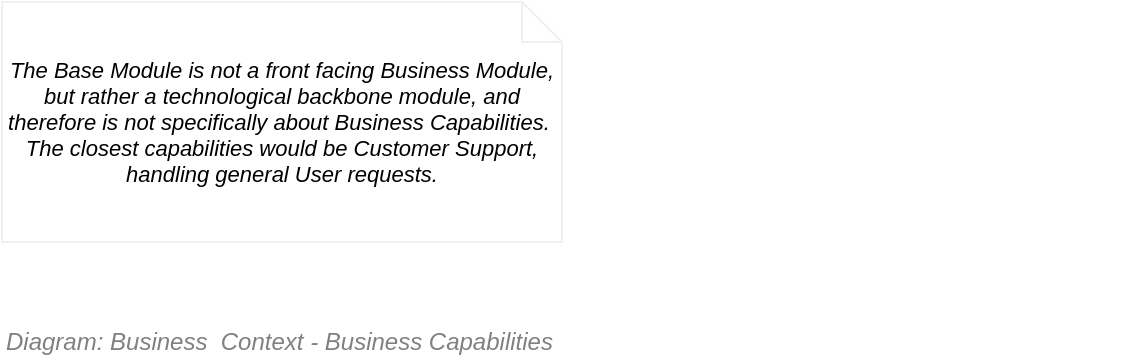 <mxfile compressed="false" version="17.5.0" type="google" pages="4">
  <diagram id="S7T4eXNTqkQfHlfRB0vX" name="Business Context/Business Capabilities">
    <mxGraphModel grid="1" page="1" gridSize="10" guides="1" tooltips="1" connect="1" arrows="1" fold="1" pageScale="1" pageWidth="827" pageHeight="1169" math="0" shadow="0">
      <root>
        <mxCell id="6WsW8lMfBju2GbTzpWVJ-0" />
        <mxCell id="O1Sa3fUrSIOBYS2gQJcb-5" value="Notes" parent="6WsW8lMfBju2GbTzpWVJ-0" />
        <mxCell id="O1Sa3fUrSIOBYS2gQJcb-4" value="&lt;i&gt;The Base Module is not a front facing Business Module, but rather a technological backbone module, and therefore is not specifically about Business Capabilities.&amp;nbsp;&lt;br&gt;The closest capabilities would be Customer Support, handling general User requests.&lt;/i&gt;" style="shape=note;size=20;whiteSpace=wrap;html=1;fillColor=none;fontSize=11;strokeColor=#f0f0f0;fontColor=#000000;align=center;rounded=0;arcSize=12;" vertex="1" parent="O1Sa3fUrSIOBYS2gQJcb-5">
          <mxGeometry x="120" y="160" width="280" height="120" as="geometry" />
        </mxCell>
        <mxCell id="JOzswupQWKo9n6WSlWk9-0" value="Diagram" parent="6WsW8lMfBju2GbTzpWVJ-0" />
        <mxCell id="O1Sa3fUrSIOBYS2gQJcb-3" style="edgeStyle=orthogonalEdgeStyle;rounded=0;orthogonalLoop=1;jettySize=auto;html=1;fontSize=12;endArrow=none;endFill=0;" edge="1" parent="JOzswupQWKo9n6WSlWk9-0">
          <mxGeometry relative="1" as="geometry">
            <mxPoint x="200" y="220" as="sourcePoint" />
          </mxGeometry>
        </mxCell>
        <mxCell id="lI2Q_ugLnesh6j4S011D-0" value="Title/Diagram" parent="6WsW8lMfBju2GbTzpWVJ-0" />
        <mxCell id="lI2Q_ugLnesh6j4S011D-1" value="&lt;font style=&quot;font-size: 12px ; font-weight: normal&quot;&gt;&lt;i&gt;&lt;span style=&quot;font-size: 12px&quot;&gt;Diagram: &lt;/span&gt;&lt;/i&gt;&lt;i&gt;Business&amp;nbsp; Context - Business Capabilities&lt;/i&gt;&lt;/font&gt;" style="text;strokeColor=none;fillColor=none;html=1;fontSize=12;fontStyle=1;verticalAlign=middle;align=left;shadow=0;glass=0;comic=0;opacity=30;fontColor=#808080;" vertex="1" parent="lI2Q_ugLnesh6j4S011D-0">
          <mxGeometry x="120" y="320" width="560" height="20" as="geometry" />
        </mxCell>
      </root>
    </mxGraphModel>
  </diagram>
  <diagram id="mGzZE249s0KJex4nIXPu" name="Business Context/Decisions/Business Context">
    <mxGraphModel dx="1886" dy="818" grid="1" gridSize="10" guides="1" tooltips="1" connect="1" arrows="1" fold="1" page="1" pageScale="1" pageWidth="827" pageHeight="1169" math="0" shadow="0">
      <root>
        <mxCell id="JHFR3IzK9jaSnM0s6x2d-0" />
        <mxCell id="XEEpBvFxJKdTjwA0QlGK-4" value="Diagram" style="" parent="JHFR3IzK9jaSnM0s6x2d-0" />
        <mxCell id="XEEpBvFxJKdTjwA0QlGK-45" value="Use" style="rounded=1;whiteSpace=wrap;html=1;shadow=0;glass=0;comic=0;strokeColor=#666666;fillColor=#f5f5f5;fontSize=12;align=center;fontColor=#333333;" parent="XEEpBvFxJKdTjwA0QlGK-4" vertex="1">
          <mxGeometry x="120" y="1490" width="80" height="40" as="geometry" />
        </mxCell>
        <mxCell id="XEEpBvFxJKdTjwA0QlGK-46" value="Consume" style="rounded=1;whiteSpace=wrap;html=1;shadow=0;glass=0;comic=0;strokeColor=#B3B3B3;fillColor=none;fontSize=12;align=center;" parent="XEEpBvFxJKdTjwA0QlGK-4" vertex="1">
          <mxGeometry x="210" y="1490" width="80" height="40" as="geometry" />
        </mxCell>
        <mxCell id="XEEpBvFxJKdTjwA0QlGK-47" value="Comment" style="rounded=1;whiteSpace=wrap;html=1;shadow=0;glass=0;comic=0;strokeColor=#B3B3B3;fillColor=none;fontSize=12;align=center;" parent="XEEpBvFxJKdTjwA0QlGK-4" vertex="1">
          <mxGeometry x="390" y="1490" width="80" height="40" as="geometry" />
        </mxCell>
        <mxCell id="XEEpBvFxJKdTjwA0QlGK-48" value="Collaborate" style="rounded=1;whiteSpace=wrap;html=1;shadow=0;glass=0;comic=0;strokeColor=#B3B3B3;fillColor=none;fontSize=12;align=center;" parent="XEEpBvFxJKdTjwA0QlGK-4" vertex="1">
          <mxGeometry x="480" y="1490" width="80" height="40" as="geometry" />
        </mxCell>
        <mxCell id="XEEpBvFxJKdTjwA0QlGK-49" value="Create" style="rounded=1;whiteSpace=wrap;html=1;shadow=0;glass=0;comic=0;strokeColor=#B3B3B3;fillColor=none;fontSize=12;align=center;" parent="XEEpBvFxJKdTjwA0QlGK-4" vertex="1">
          <mxGeometry x="570" y="1490" width="80" height="40" as="geometry" />
        </mxCell>
        <mxCell id="XEEpBvFxJKdTjwA0QlGK-100" value="Resource Types" style="rounded=1;whiteSpace=wrap;html=1;shadow=0;glass=0;comic=0;strokeColor=#666666;fillColor=#f5f5f5;fontSize=12;align=center;fontColor=#333333;" parent="XEEpBvFxJKdTjwA0QlGK-4" vertex="1">
          <mxGeometry x="120" y="1650" width="80" height="40" as="geometry" />
        </mxCell>
        <mxCell id="Wpn71pyuvqNotV078OGj-4" value="Resource&amp;nbsp;&lt;br style=&quot;font-size: 12px&quot;&gt;Development" style="rounded=1;whiteSpace=wrap;html=1;shadow=0;glass=0;comic=0;strokeColor=#666666;fillColor=#f5f5f5;fontSize=12;align=center;fontColor=#333333;" parent="XEEpBvFxJKdTjwA0QlGK-4" vertex="1">
          <mxGeometry x="120" y="1800" width="80" height="40" as="geometry" />
        </mxCell>
        <mxCell id="Wpn71pyuvqNotV078OGj-5" value="No&lt;br&gt;Workflows (just Save)" style="rounded=1;whiteSpace=wrap;html=1;shadow=0;glass=0;comic=0;strokeColor=#B3B3B3;fillColor=none;fontSize=12;align=center;" parent="XEEpBvFxJKdTjwA0QlGK-4" vertex="1">
          <mxGeometry x="210" y="1800" width="80" height="40" as="geometry" />
        </mxCell>
        <mxCell id="Wpn71pyuvqNotV078OGj-6" value="Yes.&lt;br style=&quot;font-size: 12px&quot;&gt;Fixed Worklfow" style="rounded=1;whiteSpace=wrap;html=1;shadow=0;glass=0;comic=0;strokeColor=#B3B3B3;fillColor=none;fontSize=12;align=center;" parent="XEEpBvFxJKdTjwA0QlGK-4" vertex="1">
          <mxGeometry x="300" y="1800" width="80" height="40" as="geometry" />
        </mxCell>
        <mxCell id="Wpn71pyuvqNotV078OGj-7" value="Yes.&lt;br&gt;Customizable Workflow" style="rounded=1;whiteSpace=wrap;html=1;shadow=0;glass=0;comic=0;strokeColor=#B3B3B3;fillColor=none;fontSize=12;align=center;" parent="XEEpBvFxJKdTjwA0QlGK-4" vertex="1">
          <mxGeometry x="390" y="1800" width="80" height="40" as="geometry" />
        </mxCell>
        <mxCell id="Wpn71pyuvqNotV078OGj-8" value="Yes.&lt;br&gt;Multiple&lt;br style=&quot;font-size: 12px&quot;&gt;Customizable" style="rounded=1;whiteSpace=wrap;html=1;shadow=0;glass=0;comic=0;strokeColor=#B3B3B3;fillColor=none;fontSize=12;align=center;" parent="XEEpBvFxJKdTjwA0QlGK-4" vertex="1">
          <mxGeometry x="480" y="1800" width="80" height="40" as="geometry" />
        </mxCell>
        <mxCell id="Wpn71pyuvqNotV078OGj-9" value="Resource&amp;nbsp;&lt;br style=&quot;font-size: 12px&quot;&gt;Metadata" style="rounded=1;whiteSpace=wrap;html=1;shadow=0;glass=0;comic=0;strokeColor=#666666;fillColor=#f5f5f5;fontSize=12;align=center;fontColor=#333333;" parent="XEEpBvFxJKdTjwA0QlGK-4" vertex="1">
          <mxGeometry x="120" y="1750" width="80" height="40" as="geometry" />
        </mxCell>
        <mxCell id="Wpn71pyuvqNotV078OGj-10" value="No" style="rounded=1;whiteSpace=wrap;html=1;shadow=0;glass=0;comic=0;strokeColor=#B3B3B3;fillColor=none;fontSize=12;align=center;" parent="XEEpBvFxJKdTjwA0QlGK-4" vertex="1">
          <mxGeometry x="210" y="1750" width="80" height="40" as="geometry" />
        </mxCell>
        <mxCell id="Wpn71pyuvqNotV078OGj-11" value="Yes.&lt;br style=&quot;font-size: 12px;&quot;&gt;Fixed" style="rounded=1;whiteSpace=wrap;html=1;shadow=0;glass=0;comic=0;strokeColor=#B3B3B3;fillColor=none;fontSize=12;align=center;" parent="XEEpBvFxJKdTjwA0QlGK-4" vertex="1">
          <mxGeometry x="300" y="1750" width="80" height="40" as="geometry" />
        </mxCell>
        <mxCell id="Wpn71pyuvqNotV078OGj-12" value="Customizable" style="rounded=1;whiteSpace=wrap;html=1;shadow=0;glass=0;comic=0;strokeColor=#B3B3B3;fillColor=none;fontSize=12;align=center;" parent="XEEpBvFxJKdTjwA0QlGK-4" vertex="1">
          <mxGeometry x="390" y="1750" width="80" height="40" as="geometry" />
        </mxCell>
        <mxCell id="Wpn71pyuvqNotV078OGj-13" value="Multiple&lt;br style=&quot;font-size: 12px;&quot;&gt;Customizable" style="rounded=1;whiteSpace=wrap;html=1;shadow=0;glass=0;comic=0;strokeColor=#B3B3B3;fillColor=none;fontSize=12;align=center;" parent="XEEpBvFxJKdTjwA0QlGK-4" vertex="1">
          <mxGeometry x="480" y="1750" width="80" height="40" as="geometry" />
        </mxCell>
        <mxCell id="Ab21j6ZMP59tkOcpnwlN-25" value="No" style="rounded=1;whiteSpace=wrap;html=1;shadow=0;glass=0;comic=0;strokeColor=#B3B3B3;fillColor=none;fontSize=12;align=center;" parent="XEEpBvFxJKdTjwA0QlGK-4" vertex="1">
          <mxGeometry x="210" y="1700" width="80" height="40" as="geometry" />
        </mxCell>
        <mxCell id="Ab21j6ZMP59tkOcpnwlN-26" value="Resource Versioning" style="rounded=1;whiteSpace=wrap;html=1;shadow=0;glass=0;comic=0;strokeColor=#666666;fillColor=#f5f5f5;fontSize=12;align=center;fontColor=#333333;" parent="XEEpBvFxJKdTjwA0QlGK-4" vertex="1">
          <mxGeometry x="120" y="1700" width="80" height="40" as="geometry" />
        </mxCell>
        <mxCell id="Ab21j6ZMP59tkOcpnwlN-27" value="Yes" style="rounded=1;whiteSpace=wrap;html=1;shadow=0;glass=0;comic=0;strokeColor=#B3B3B3;fillColor=none;fontSize=12;align=center;" parent="XEEpBvFxJKdTjwA0QlGK-4" vertex="1">
          <mxGeometry x="300" y="1700" width="80" height="40" as="geometry" />
        </mxCell>
        <mxCell id="Ab21j6ZMP59tkOcpnwlN-28" value="Yes &amp;amp; Linked" style="rounded=1;whiteSpace=wrap;html=1;shadow=0;glass=0;comic=0;strokeColor=#B3B3B3;fillColor=none;fontSize=12;align=center;" parent="XEEpBvFxJKdTjwA0QlGK-4" vertex="1">
          <mxGeometry x="390" y="1700" width="80" height="40" as="geometry" />
        </mxCell>
        <mxCell id="3f10Do1MW30sxh11wLSN-24" value="General Media" style="rounded=1;whiteSpace=wrap;html=1;shadow=0;glass=0;comic=0;strokeColor=#B3B3B3;fillColor=none;fontSize=12;align=center;" parent="XEEpBvFxJKdTjwA0QlGK-4" vertex="1">
          <mxGeometry x="210" y="1650" width="80" height="40" as="geometry" />
        </mxCell>
        <mxCell id="fpa5wwgBf9TEVbJzsb_9-13" value="Resource Processing Control" style="rounded=1;whiteSpace=wrap;html=1;shadow=0;glass=0;comic=0;strokeColor=#666666;fillColor=#f5f5f5;fontSize=12;align=center;fontColor=#333333;" parent="XEEpBvFxJKdTjwA0QlGK-4" vertex="1">
          <mxGeometry x="120" y="1600" width="80" height="40" as="geometry" />
        </mxCell>
        <mxCell id="fpa5wwgBf9TEVbJzsb_9-15" value="Permission Based" style="rounded=1;whiteSpace=wrap;html=1;shadow=0;glass=0;comic=0;strokeColor=#B3B3B3;fillColor=none;fontSize=12;align=center;" parent="XEEpBvFxJKdTjwA0QlGK-4" vertex="1">
          <mxGeometry x="210" y="1600" width="80" height="40" as="geometry" />
        </mxCell>
        <mxCell id="fpa5wwgBf9TEVbJzsb_9-16" value="Workflow Based" style="rounded=1;whiteSpace=wrap;html=1;shadow=0;glass=0;comic=0;strokeColor=#B3B3B3;fillColor=none;fontSize=12;align=center;" parent="XEEpBvFxJKdTjwA0QlGK-4" vertex="1">
          <mxGeometry x="300" y="1600" width="80" height="40" as="geometry" />
        </mxCell>
        <mxCell id="fpa5wwgBf9TEVbJzsb_9-17" value="Workflow Based, w/ Escalation" style="rounded=1;whiteSpace=wrap;html=1;shadow=0;glass=0;comic=0;strokeColor=#B3B3B3;fillColor=none;fontSize=12;align=center;" parent="XEEpBvFxJKdTjwA0QlGK-4" vertex="1">
          <mxGeometry x="390" y="1600" width="80" height="40" as="geometry" />
        </mxCell>
        <mxCell id="fpa5wwgBf9TEVbJzsb_9-18" value="Resource Deletion" style="rounded=1;whiteSpace=wrap;html=1;shadow=0;glass=0;comic=0;strokeColor=#666666;fillColor=#f5f5f5;fontSize=12;align=center;fontColor=#333333;" parent="XEEpBvFxJKdTjwA0QlGK-4" vertex="1">
          <mxGeometry x="120" y="1949" width="80" height="40" as="geometry" />
        </mxCell>
        <mxCell id="fpa5wwgBf9TEVbJzsb_9-19" value="Permanent Deletion (CRUD)" style="rounded=1;whiteSpace=wrap;html=1;shadow=0;glass=0;comic=0;strokeColor=#B3B3B3;fillColor=none;fontSize=12;align=center;" parent="XEEpBvFxJKdTjwA0QlGK-4" vertex="1">
          <mxGeometry x="210" y="1949" width="80" height="40" as="geometry" />
        </mxCell>
        <mxCell id="fpa5wwgBf9TEVbJzsb_9-20" value="&lt;font style=&quot;font-size: 10px&quot;&gt;Logical Garbage then Permanent Delete&lt;/font&gt;" style="rounded=1;whiteSpace=wrap;html=1;shadow=0;glass=0;comic=0;strokeColor=#B3B3B3;fillColor=none;fontSize=12;align=center;" parent="XEEpBvFxJKdTjwA0QlGK-4" vertex="1">
          <mxGeometry x="300" y="1949" width="80" height="40" as="geometry" />
        </mxCell>
        <mxCell id="fpa5wwgBf9TEVbJzsb_9-22" value="Garbage then logical Delete" style="rounded=1;whiteSpace=wrap;html=1;shadow=0;glass=0;comic=0;strokeColor=#B3B3B3;fillColor=none;fontSize=12;align=center;" parent="XEEpBvFxJKdTjwA0QlGK-4" vertex="1">
          <mxGeometry x="390" y="1949" width="80" height="40" as="geometry" />
        </mxCell>
        <mxCell id="fpa5wwgBf9TEVbJzsb_9-23" value="Resources&lt;br&gt;Import/Export &lt;br&gt;" style="rounded=1;whiteSpace=wrap;html=1;shadow=0;glass=0;comic=0;strokeColor=#666666;fillColor=#f5f5f5;fontSize=12;align=center;fontColor=#333333;" parent="XEEpBvFxJKdTjwA0QlGK-4" vertex="1">
          <mxGeometry x="120" y="1850" width="80" height="40" as="geometry" />
        </mxCell>
        <mxCell id="fpa5wwgBf9TEVbJzsb_9-26" value="No" style="rounded=1;whiteSpace=wrap;html=1;shadow=0;glass=0;comic=0;strokeColor=#B3B3B3;fillColor=none;fontSize=12;align=center;" parent="XEEpBvFxJKdTjwA0QlGK-4" vertex="1">
          <mxGeometry x="210" y="1850" width="80" height="40" as="geometry" />
        </mxCell>
        <mxCell id="fpa5wwgBf9TEVbJzsb_9-27" value="via ETL" style="rounded=1;whiteSpace=wrap;html=1;shadow=0;glass=0;comic=0;strokeColor=#B3B3B3;fillColor=none;fontSize=12;align=center;" parent="XEEpBvFxJKdTjwA0QlGK-4" vertex="1">
          <mxGeometry x="390" y="1850" width="80" height="40" as="geometry" />
        </mxCell>
        <mxCell id="fpa5wwgBf9TEVbJzsb_9-28" value="via Backups" style="rounded=1;whiteSpace=wrap;html=1;shadow=0;glass=0;comic=0;strokeColor=#B3B3B3;fillColor=none;fontSize=12;align=center;" parent="XEEpBvFxJKdTjwA0QlGK-4" vertex="1">
          <mxGeometry x="300" y="1850" width="80" height="40" as="geometry" />
        </mxCell>
        <mxCell id="fpa5wwgBf9TEVbJzsb_9-29" value="via APIs" style="rounded=1;whiteSpace=wrap;html=1;shadow=0;glass=0;comic=0;strokeColor=#B3B3B3;fillColor=none;fontSize=12;align=center;" parent="XEEpBvFxJKdTjwA0QlGK-4" vertex="1">
          <mxGeometry x="480" y="1850" width="80" height="40" as="geometry" />
        </mxCell>
        <mxCell id="fpa5wwgBf9TEVbJzsb_9-30" value="via Standard based&amp;nbsp; APIs" style="rounded=1;whiteSpace=wrap;html=1;shadow=0;glass=0;comic=0;strokeColor=#B3B3B3;fillColor=none;fontSize=12;align=center;" parent="XEEpBvFxJKdTjwA0QlGK-4" vertex="1">
          <mxGeometry x="570" y="1850" width="80" height="40" as="geometry" />
        </mxCell>
        <mxCell id="fpa5wwgBf9TEVbJzsb_9-31" value="Resource Collections" style="rounded=1;whiteSpace=wrap;html=1;shadow=0;glass=0;comic=0;strokeColor=#666666;fillColor=#f5f5f5;fontSize=12;align=center;fontColor=#333333;" parent="XEEpBvFxJKdTjwA0QlGK-4" vertex="1">
          <mxGeometry x="120" y="1900" width="80" height="40" as="geometry" />
        </mxCell>
        <mxCell id="fpa5wwgBf9TEVbJzsb_9-32" value="No" style="rounded=1;whiteSpace=wrap;html=1;shadow=0;glass=0;comic=0;strokeColor=#B3B3B3;fillColor=none;fontSize=12;align=center;" parent="XEEpBvFxJKdTjwA0QlGK-4" vertex="1">
          <mxGeometry x="210" y="1900" width="80" height="40" as="geometry" />
        </mxCell>
        <mxCell id="fpa5wwgBf9TEVbJzsb_9-33" value="Yes" style="rounded=1;whiteSpace=wrap;html=1;shadow=0;glass=0;comic=0;strokeColor=#B3B3B3;fillColor=none;fontSize=12;align=center;" parent="XEEpBvFxJKdTjwA0QlGK-4" vertex="1">
          <mxGeometry x="300" y="1900" width="80" height="40" as="geometry" />
        </mxCell>
        <mxCell id="fpa5wwgBf9TEVbJzsb_9-34" value="Nestable (Hierarchical Trees)" style="rounded=1;whiteSpace=wrap;html=1;shadow=0;glass=0;comic=0;strokeColor=#B3B3B3;fillColor=none;fontSize=12;align=center;" parent="XEEpBvFxJKdTjwA0QlGK-4" vertex="1">
          <mxGeometry x="390" y="1900" width="80" height="40" as="geometry" />
        </mxCell>
        <mxCell id="fpa5wwgBf9TEVbJzsb_9-35" value="Graphable&lt;br&gt;&amp;nbsp;(reuseable)" style="rounded=1;whiteSpace=wrap;html=1;shadow=0;glass=0;comic=0;strokeColor=#B3B3B3;fillColor=none;fontSize=12;align=center;" parent="XEEpBvFxJKdTjwA0QlGK-4" vertex="1">
          <mxGeometry x="480" y="1900" width="80" height="40" as="geometry" />
        </mxCell>
        <mxCell id="fpa5wwgBf9TEVbJzsb_9-36" value="Resource Searching" style="rounded=1;whiteSpace=wrap;html=1;shadow=0;glass=0;comic=0;strokeColor=#666666;fillColor=#f5f5f5;fontSize=12;align=center;fontColor=#333333;" parent="XEEpBvFxJKdTjwA0QlGK-4" vertex="1">
          <mxGeometry x="120" y="2000" width="80" height="40" as="geometry" />
        </mxCell>
        <mxCell id="fpa5wwgBf9TEVbJzsb_9-37" value="No" style="rounded=1;whiteSpace=wrap;html=1;shadow=0;glass=0;comic=0;strokeColor=#B3B3B3;fillColor=none;fontSize=12;align=center;" parent="XEEpBvFxJKdTjwA0QlGK-4" vertex="1">
          <mxGeometry x="210" y="2050" width="80" height="40" as="geometry" />
        </mxCell>
        <mxCell id="fpa5wwgBf9TEVbJzsb_9-38" value="SEO based" style="rounded=1;whiteSpace=wrap;html=1;shadow=0;glass=0;comic=0;strokeColor=#B3B3B3;fillColor=none;fontSize=12;align=center;" parent="XEEpBvFxJKdTjwA0QlGK-4" vertex="1">
          <mxGeometry x="300" y="2000" width="80" height="40" as="geometry" />
        </mxCell>
        <mxCell id="fpa5wwgBf9TEVbJzsb_9-39" value="Internal&lt;br&gt;Metadata based" style="rounded=1;whiteSpace=wrap;html=1;shadow=0;glass=0;comic=0;strokeColor=#B3B3B3;fillColor=none;fontSize=12;align=center;" parent="XEEpBvFxJKdTjwA0QlGK-4" vertex="1">
          <mxGeometry x="390" y="2000" width="80" height="40" as="geometry" />
        </mxCell>
        <mxCell id="fpa5wwgBf9TEVbJzsb_9-40" value="Internal Doc Content based" style="rounded=1;whiteSpace=wrap;html=1;shadow=0;glass=0;comic=0;strokeColor=#B3B3B3;fillColor=none;fontSize=12;align=center;" parent="XEEpBvFxJKdTjwA0QlGK-4" vertex="1">
          <mxGeometry x="480" y="2000" width="80" height="40" as="geometry" />
        </mxCell>
        <mxCell id="fpa5wwgBf9TEVbJzsb_9-41" value="Resource&lt;br&gt;Change Notification&amp;nbsp;" style="rounded=1;whiteSpace=wrap;html=1;shadow=0;glass=0;comic=0;strokeColor=#666666;fillColor=#f5f5f5;fontSize=12;align=center;fontColor=#333333;" parent="XEEpBvFxJKdTjwA0QlGK-4" vertex="1">
          <mxGeometry x="120" y="2050" width="80" height="40" as="geometry" />
        </mxCell>
        <mxCell id="fpa5wwgBf9TEVbJzsb_9-42" value="No" style="rounded=1;whiteSpace=wrap;html=1;shadow=0;glass=0;comic=0;strokeColor=#B3B3B3;fillColor=none;fontSize=12;align=center;" parent="XEEpBvFxJKdTjwA0QlGK-4" vertex="1">
          <mxGeometry x="210" y="2000" width="80" height="40" as="geometry" />
        </mxCell>
        <mxCell id="fpa5wwgBf9TEVbJzsb_9-43" value="Yes, can subscribe to changes" style="rounded=1;whiteSpace=wrap;html=1;shadow=0;glass=0;comic=0;strokeColor=#B3B3B3;fillColor=none;fontSize=12;align=center;" parent="XEEpBvFxJKdTjwA0QlGK-4" vertex="1">
          <mxGeometry x="300" y="2050" width="80" height="40" as="geometry" />
        </mxCell>
        <mxCell id="fpa5wwgBf9TEVbJzsb_9-45" value="Yes, to parent &amp;amp; linked doc changes" style="rounded=1;whiteSpace=wrap;html=1;shadow=0;glass=0;comic=0;strokeColor=#B3B3B3;fillColor=none;fontSize=12;align=center;" parent="XEEpBvFxJKdTjwA0QlGK-4" vertex="1">
          <mxGeometry x="480" y="2050" width="80" height="40" as="geometry" />
        </mxCell>
        <mxCell id="fpa5wwgBf9TEVbJzsb_9-46" value="Yes, to parent docs changes" style="rounded=1;whiteSpace=wrap;html=1;shadow=0;glass=0;comic=0;strokeColor=#B3B3B3;fillColor=none;fontSize=12;align=center;" parent="XEEpBvFxJKdTjwA0QlGK-4" vertex="1">
          <mxGeometry x="390" y="2050" width="80" height="40" as="geometry" />
        </mxCell>
        <mxCell id="fpa5wwgBf9TEVbJzsb_9-69" value="Process" style="rounded=1;whiteSpace=wrap;html=1;shadow=0;glass=0;comic=0;strokeColor=#B3B3B3;fillColor=none;fontSize=12;align=center;" parent="XEEpBvFxJKdTjwA0QlGK-4" vertex="1">
          <mxGeometry x="300" y="1490" width="80" height="40" as="geometry" />
        </mxCell>
        <mxCell id="71S7c4Jen5NMthqNW3so-0" value="Organisation" style="rounded=1;whiteSpace=wrap;html=1;shadow=0;glass=0;comic=0;strokeColor=#666666;fillColor=#f5f5f5;fontSize=12;align=center;fontColor=#333333;" parent="XEEpBvFxJKdTjwA0QlGK-4" vertex="1">
          <mxGeometry x="120" y="1540" width="80" height="40" as="geometry" />
        </mxCell>
        <mxCell id="71S7c4Jen5NMthqNW3so-1" value="None" style="rounded=1;whiteSpace=wrap;html=1;shadow=0;glass=0;comic=0;strokeColor=#B3B3B3;fillColor=none;fontSize=12;align=center;" parent="XEEpBvFxJKdTjwA0QlGK-4" vertex="1">
          <mxGeometry x="210" y="1540" width="80" height="40" as="geometry" />
        </mxCell>
        <mxCell id="71S7c4Jen5NMthqNW3so-2" value="Taxonomy" style="rounded=1;whiteSpace=wrap;html=1;shadow=0;glass=0;comic=0;strokeColor=#B3B3B3;fillColor=none;fontSize=12;align=center;" parent="XEEpBvFxJKdTjwA0QlGK-4" vertex="1">
          <mxGeometry x="480" y="1540" width="80" height="40" as="geometry" />
        </mxCell>
        <mxCell id="71S7c4Jen5NMthqNW3so-3" value="Ontology" style="rounded=1;whiteSpace=wrap;html=1;shadow=0;glass=0;comic=0;strokeColor=#B3B3B3;fillColor=none;fontSize=12;align=center;" parent="XEEpBvFxJKdTjwA0QlGK-4" vertex="1">
          <mxGeometry x="570" y="1540" width="80" height="40" as="geometry" />
        </mxCell>
        <mxCell id="71S7c4Jen5NMthqNW3so-4" value="Folkonomy" style="rounded=1;whiteSpace=wrap;html=1;shadow=0;glass=0;comic=0;strokeColor=#B3B3B3;fillColor=none;fontSize=12;align=center;" parent="XEEpBvFxJKdTjwA0QlGK-4" vertex="1">
          <mxGeometry x="390" y="1540" width="80" height="40" as="geometry" />
        </mxCell>
        <mxCell id="71S7c4Jen5NMthqNW3so-5" value="Rigid" style="rounded=1;whiteSpace=wrap;html=1;shadow=0;glass=0;comic=0;strokeColor=#B3B3B3;fillColor=none;fontSize=12;align=center;" parent="XEEpBvFxJKdTjwA0QlGK-4" vertex="1">
          <mxGeometry x="300" y="1540" width="80" height="40" as="geometry" />
        </mxCell>
        <mxCell id="fpa5wwgBf9TEVbJzsb_9-90" value="Meet Biz Division Needs Only" style="rounded=0;whiteSpace=wrap;html=1;shadow=0;glass=0;comic=0;strokeColor=#B3B3B3;fillColor=none;fontSize=12;align=center;" parent="XEEpBvFxJKdTjwA0QlGK-4" vertex="1">
          <mxGeometry x="210" y="200" width="80" height="40" as="geometry" />
        </mxCell>
        <mxCell id="fpa5wwgBf9TEVbJzsb_9-91" value="Towards whole Org Needs" style="rounded=0;whiteSpace=wrap;html=1;shadow=0;glass=0;comic=0;strokeColor=#B3B3B3;fillColor=none;fontSize=12;align=center;" parent="XEEpBvFxJKdTjwA0QlGK-4" vertex="1">
          <mxGeometry x="300" y="200" width="80" height="40" as="geometry" />
        </mxCell>
        <mxCell id="fpa5wwgBf9TEVbJzsb_9-92" value="For Whom" style="rounded=0;whiteSpace=wrap;html=1;shadow=0;glass=0;comic=0;strokeColor=#666666;fillColor=#f5f5f5;fontSize=12;align=center;fontColor=#333333;" parent="XEEpBvFxJKdTjwA0QlGK-4" vertex="1">
          <mxGeometry x="120" y="200" width="80" height="40" as="geometry" />
        </mxCell>
        <mxCell id="fpa5wwgBf9TEVbJzsb_9-94" value="Short-Term Stop-Gap Solution" style="rounded=0;whiteSpace=wrap;html=1;shadow=0;glass=0;comic=0;strokeColor=#B3B3B3;fillColor=none;fontSize=12;align=center;" parent="XEEpBvFxJKdTjwA0QlGK-4" vertex="1">
          <mxGeometry x="210" y="250" width="80" height="40" as="geometry" />
        </mxCell>
        <mxCell id="fpa5wwgBf9TEVbJzsb_9-95" value="Strategic System wide investment" style="rounded=0;whiteSpace=wrap;html=1;shadow=0;glass=0;comic=0;strokeColor=#B3B3B3;fillColor=none;fontSize=12;align=center;" parent="XEEpBvFxJKdTjwA0QlGK-4" vertex="1">
          <mxGeometry x="390" y="250" width="80" height="40" as="geometry" />
        </mxCell>
        <mxCell id="fpa5wwgBf9TEVbJzsb_9-96" value="Context" style="rounded=0;whiteSpace=wrap;html=1;shadow=0;glass=0;comic=0;strokeColor=#666666;fillColor=#f5f5f5;fontSize=12;align=center;fontColor=#333333;" parent="XEEpBvFxJKdTjwA0QlGK-4" vertex="1">
          <mxGeometry x="120" y="250" width="80" height="40" as="geometry" />
        </mxCell>
        <mxCell id="fpa5wwgBf9TEVbJzsb_9-97" value="Intended Lifespan" style="rounded=0;whiteSpace=wrap;html=1;shadow=0;glass=0;comic=0;strokeColor=#666666;fillColor=#f5f5f5;fontSize=12;align=center;fontColor=#333333;" parent="XEEpBvFxJKdTjwA0QlGK-4" vertex="1">
          <mxGeometry x="120" y="350" width="80" height="40" as="geometry" />
        </mxCell>
        <mxCell id="fpa5wwgBf9TEVbJzsb_9-98" value="1 Year" style="rounded=0;whiteSpace=wrap;html=1;shadow=0;glass=0;comic=0;strokeColor=#B3B3B3;fillColor=none;fontSize=12;align=center;" parent="XEEpBvFxJKdTjwA0QlGK-4" vertex="1">
          <mxGeometry x="210" y="350" width="80" height="40" as="geometry" />
        </mxCell>
        <mxCell id="fpa5wwgBf9TEVbJzsb_9-99" value="2 Years" style="rounded=0;whiteSpace=wrap;html=1;shadow=0;glass=0;comic=0;strokeColor=#B3B3B3;fillColor=none;fontSize=12;align=center;" parent="XEEpBvFxJKdTjwA0QlGK-4" vertex="1">
          <mxGeometry x="300" y="350" width="80" height="40" as="geometry" />
        </mxCell>
        <mxCell id="fpa5wwgBf9TEVbJzsb_9-100" value="3 Years" style="rounded=0;whiteSpace=wrap;html=1;shadow=0;glass=0;comic=0;strokeColor=#B3B3B3;fillColor=none;fontSize=12;align=center;" parent="XEEpBvFxJKdTjwA0QlGK-4" vertex="1">
          <mxGeometry x="390" y="350" width="80" height="40" as="geometry" />
        </mxCell>
        <mxCell id="fpa5wwgBf9TEVbJzsb_9-101" value="7 Years" style="rounded=0;whiteSpace=wrap;html=1;shadow=0;glass=0;comic=0;strokeColor=#B3B3B3;fillColor=none;fontSize=12;align=center;" parent="XEEpBvFxJKdTjwA0QlGK-4" vertex="1">
          <mxGeometry x="480" y="350" width="80" height="40" as="geometry" />
        </mxCell>
        <mxCell id="Hct6RpIVOGseKle-WwSm-6" value="Well-funded for dev &amp;amp; ops" style="rounded=0;whiteSpace=wrap;html=1;shadow=0;glass=0;comic=0;strokeColor=#B3B3B3;fillColor=none;fontSize=12;align=center;" parent="XEEpBvFxJKdTjwA0QlGK-4" vertex="1">
          <mxGeometry x="210" y="300" width="80" height="40" as="geometry" />
        </mxCell>
        <mxCell id="Hct6RpIVOGseKle-WwSm-7" value="Funding" style="rounded=0;whiteSpace=wrap;html=1;shadow=0;glass=0;comic=0;strokeColor=#666666;fillColor=#f5f5f5;fontSize=12;align=center;fontColor=#333333;" parent="XEEpBvFxJKdTjwA0QlGK-4" vertex="1">
          <mxGeometry x="120" y="300" width="80" height="40" as="geometry" />
        </mxCell>
        <mxCell id="Hct6RpIVOGseKle-WwSm-8" value="Funded for dev &amp;amp; ops" style="rounded=0;whiteSpace=wrap;html=1;shadow=0;glass=0;comic=0;strokeColor=#B3B3B3;fillColor=none;fontSize=12;align=center;" parent="XEEpBvFxJKdTjwA0QlGK-4" vertex="1">
          <mxGeometry x="300" y="300" width="80" height="40" as="geometry" />
        </mxCell>
        <mxCell id="Hct6RpIVOGseKle-WwSm-9" value="Partial funding secured" style="rounded=0;whiteSpace=wrap;html=1;shadow=0;glass=0;comic=0;strokeColor=#B3B3B3;fillColor=none;fontSize=12;align=center;" parent="XEEpBvFxJKdTjwA0QlGK-4" vertex="1">
          <mxGeometry x="390" y="300" width="80" height="40" as="geometry" />
        </mxCell>
        <mxCell id="Hct6RpIVOGseKle-WwSm-10" value="Budget development &amp;amp; operations" style="rounded=0;whiteSpace=wrap;html=1;shadow=0;glass=0;comic=0;strokeColor=#B3B3B3;fillColor=none;fontSize=12;align=center;" parent="XEEpBvFxJKdTjwA0QlGK-4" vertex="1">
          <mxGeometry x="480" y="300" width="80" height="40" as="geometry" />
        </mxCell>
        <mxCell id="uOJnuAzwB7zIjZbuo0eF-0" value="Aligned to Department strategy only" style="rounded=0;whiteSpace=wrap;html=1;shadow=0;glass=0;comic=0;strokeColor=#B3B3B3;fillColor=none;fontSize=12;align=center;" parent="XEEpBvFxJKdTjwA0QlGK-4" vertex="1">
          <mxGeometry x="300" y="250" width="80" height="40" as="geometry" />
        </mxCell>
        <mxCell id="XEEpBvFxJKdTjwA0QlGK-75" value="Overlays" style="" parent="JHFR3IzK9jaSnM0s6x2d-0" />
        <mxCell id="5aLH-f7VPmAnFzXuJyU5-3" value="" style="rounded=0;whiteSpace=wrap;html=1;shadow=0;glass=0;comic=0;strokeColor=#000000;fillColor=#E6E6E6;fontSize=10;align=center;strokeWidth=6;opacity=30;" parent="XEEpBvFxJKdTjwA0QlGK-75" vertex="1">
          <mxGeometry x="480" y="350" width="80" height="40" as="geometry" />
        </mxCell>
        <mxCell id="5aLH-f7VPmAnFzXuJyU5-5" value="" style="rounded=0;whiteSpace=wrap;html=1;shadow=0;glass=0;comic=0;strokeColor=#000000;fillColor=#E6E6E6;fontSize=10;align=center;strokeWidth=6;opacity=30;" parent="XEEpBvFxJKdTjwA0QlGK-75" vertex="1">
          <mxGeometry x="300" y="250" width="80" height="40" as="geometry" />
        </mxCell>
        <mxCell id="5aLH-f7VPmAnFzXuJyU5-6" value="" style="rounded=0;whiteSpace=wrap;html=1;shadow=0;glass=0;comic=0;strokeColor=#000000;fillColor=#E6E6E6;fontSize=10;align=center;strokeWidth=6;opacity=30;" parent="XEEpBvFxJKdTjwA0QlGK-75" vertex="1">
          <mxGeometry x="300" y="200" width="80" height="40" as="geometry" />
        </mxCell>
        <mxCell id="DWCRHnJdQE89AHQvM1aK-0" value="" style="rounded=1;whiteSpace=wrap;html=1;shadow=0;glass=0;comic=0;strokeColor=#000000;fillColor=#E6E6E6;fontSize=10;align=center;strokeWidth=6;opacity=30;" parent="XEEpBvFxJKdTjwA0QlGK-75" vertex="1">
          <mxGeometry x="480" y="1540" width="80" height="40" as="geometry" />
        </mxCell>
        <mxCell id="ul5jmHIE3T5smRCI3-oA-0" value="Title/Diagram" parent="JHFR3IzK9jaSnM0s6x2d-0" />
        <mxCell id="ul5jmHIE3T5smRCI3-oA-1" value="&lt;font style=&quot;font-size: 12px ; font-weight: normal&quot;&gt;&lt;i&gt;Diagram: &lt;/i&gt;&lt;i&gt;Business Context - Strategic investment&lt;/i&gt;&lt;/font&gt;" style="text;strokeColor=none;fillColor=none;html=1;fontSize=10;fontStyle=1;verticalAlign=middle;align=left;shadow=0;glass=0;comic=0;opacity=30;fontColor=#808080;" parent="ul5jmHIE3T5smRCI3-oA-0" vertex="1">
          <mxGeometry x="120" y="420" width="520" height="20" as="geometry" />
        </mxCell>
      </root>
    </mxGraphModel>
  </diagram>
  <diagram id="yy86YZXV7xs2jBiu7wsO" name="Business Context/Stakeholders">
    <mxGraphModel dx="1711" dy="681" grid="1" gridSize="10" guides="1" tooltips="1" connect="1" arrows="1" fold="1" page="1" pageScale="1" pageWidth="827" pageHeight="1169" math="0" shadow="0">
      <root>
        <mxCell id="bKpsV9DuHYzA1KMlYHen-0" />
        <mxCell id="bKpsV9DuHYzA1KMlYHen-1" value="Diagram" parent="bKpsV9DuHYzA1KMlYHen-0" />
        <mxCell id="Kh5iJjnCnFNb-izkLKY5-0" value="Business" style="ellipse;whiteSpace=wrap;html=1;fillColor=#dae8fc;strokeColor=#6c8ebf;opacity=30;" parent="bKpsV9DuHYzA1KMlYHen-1" vertex="1">
          <mxGeometry x="280" y="70" width="130" height="130" as="geometry" />
        </mxCell>
        <mxCell id="Kh5iJjnCnFNb-izkLKY5-1" value="Users" style="ellipse;whiteSpace=wrap;html=1;fillColor=#dae8fc;strokeColor=#6c8ebf;opacity=30;" parent="bKpsV9DuHYzA1KMlYHen-1" vertex="1">
          <mxGeometry x="400" y="120" width="130" height="130" as="geometry" />
        </mxCell>
        <mxCell id="Kh5iJjnCnFNb-izkLKY5-2" value="Partners" style="ellipse;whiteSpace=wrap;html=1;fillColor=#ffe6cc;strokeColor=#d79b00;opacity=30;" parent="bKpsV9DuHYzA1KMlYHen-1" vertex="1">
          <mxGeometry x="270" y="140" width="130" height="130" as="geometry" />
        </mxCell>
        <mxCell id="Kh5iJjnCnFNb-izkLKY5-3" value="Customers" style="ellipse;whiteSpace=wrap;html=1;fillColor=#fff2cc;strokeColor=#d6b656;opacity=30;" parent="bKpsV9DuHYzA1KMlYHen-1" vertex="1">
          <mxGeometry x="370" y="70" width="130" height="130" as="geometry" />
        </mxCell>
        <mxCell id="KBdyveMo56FrOVM49Z9--1" value="Suppliers" style="ellipse;whiteSpace=wrap;html=1;fillColor=#ffe6cc;strokeColor=#d79b00;opacity=30;" parent="bKpsV9DuHYzA1KMlYHen-1" vertex="1">
          <mxGeometry x="340" y="170" width="130" height="130" as="geometry" />
        </mxCell>
        <mxCell id="Jc4pWA0rl4iGvxkrqHDy-0" value="Support" style="ellipse;whiteSpace=wrap;html=1;fillColor=#dae8fc;strokeColor=#6c8ebf;opacity=30;" parent="bKpsV9DuHYzA1KMlYHen-1" vertex="1">
          <mxGeometry x="420" y="190" width="130" height="130" as="geometry" />
        </mxCell>
        <mxCell id="DNDCZKbiNQwSNnRwAF1V-0" value="Title/Diagram" parent="bKpsV9DuHYzA1KMlYHen-0" />
        <mxCell id="KBdyveMo56FrOVM49Z9--0" value="&lt;font style=&quot;font-size: 12px ; font-weight: normal&quot;&gt;&lt;i&gt;Diagram: &lt;/i&gt;&lt;i&gt;Business Context - Stakeholders&lt;/i&gt;&lt;/font&gt;" style="text;strokeColor=none;fillColor=none;html=1;fontSize=10;fontStyle=1;verticalAlign=middle;align=left;shadow=0;glass=0;comic=0;opacity=30;fontColor=#808080;" parent="DNDCZKbiNQwSNnRwAF1V-0" vertex="1">
          <mxGeometry x="120" y="340" width="520" height="20" as="geometry" />
        </mxCell>
      </root>
    </mxGraphModel>
  </diagram>
  <diagram id="Y3ihHY7-xsXV-xelpCk2" name="Page-6">
    <mxGraphModel dx="1711" dy="681" grid="1" gridSize="10" guides="1" tooltips="1" connect="1" arrows="1" fold="1" page="1" pageScale="1" pageWidth="827" pageHeight="1169" math="0" shadow="0">
      <root>
        <mxCell id="P1Z0VP_chpjnA4soMjS0-0" />
        <mxCell id="P1Z0VP_chpjnA4soMjS0-1" parent="P1Z0VP_chpjnA4soMjS0-0" />
        <mxCell id="P1Z0VP_chpjnA4soMjS0-2" value="" style="triangle;whiteSpace=wrap;html=1;rotation=-90;" vertex="1" parent="P1Z0VP_chpjnA4soMjS0-1">
          <mxGeometry x="330" y="250" width="60" height="80" as="geometry" />
        </mxCell>
        <mxCell id="P1Z0VP_chpjnA4soMjS0-3" value="Business" style="text;html=1;strokeColor=none;fillColor=none;align=center;verticalAlign=middle;whiteSpace=wrap;rounded=0;fontStyle=1" vertex="1" parent="P1Z0VP_chpjnA4soMjS0-1">
          <mxGeometry x="260" y="305" width="40" height="20" as="geometry" />
        </mxCell>
        <mxCell id="P1Z0VP_chpjnA4soMjS0-4" value="Support" style="text;html=1;strokeColor=none;fillColor=none;align=center;verticalAlign=middle;whiteSpace=wrap;rounded=0;fontStyle=1" vertex="1" parent="P1Z0VP_chpjnA4soMjS0-1">
          <mxGeometry x="430" y="300" width="40" height="20" as="geometry" />
        </mxCell>
        <mxCell id="P1Z0VP_chpjnA4soMjS0-5" value="Maintenance" style="text;html=1;strokeColor=none;fillColor=none;align=center;verticalAlign=middle;whiteSpace=wrap;rounded=0;fontStyle=1" vertex="1" parent="P1Z0VP_chpjnA4soMjS0-1">
          <mxGeometry x="431" y="263" width="40" height="20" as="geometry" />
        </mxCell>
        <mxCell id="P1Z0VP_chpjnA4soMjS0-6" value="Solve" style="text;html=1;strokeColor=none;fillColor=none;align=center;verticalAlign=middle;whiteSpace=wrap;rounded=0;fontColor=#999999;" vertex="1" parent="P1Z0VP_chpjnA4soMjS0-1">
          <mxGeometry x="380" y="315" width="140" height="30" as="geometry" />
        </mxCell>
        <mxCell id="P1Z0VP_chpjnA4soMjS0-7" value="Maintain" style="text;html=1;strokeColor=none;fillColor=none;align=center;verticalAlign=middle;whiteSpace=wrap;rounded=0;fontColor=#999999;" vertex="1" parent="P1Z0VP_chpjnA4soMjS0-1">
          <mxGeometry x="398.5" y="283" width="105" height="20" as="geometry" />
        </mxCell>
        <mxCell id="P1Z0VP_chpjnA4soMjS0-8" value="Provide" style="text;html=1;strokeColor=none;fillColor=none;align=center;verticalAlign=middle;whiteSpace=wrap;rounded=0;fontColor=#999999;" vertex="1" parent="P1Z0VP_chpjnA4soMjS0-1">
          <mxGeometry x="240" y="325" width="85" height="20" as="geometry" />
        </mxCell>
        <mxCell id="P1Z0VP_chpjnA4soMjS0-9" value="" style="triangle;whiteSpace=wrap;html=1;rotation=90;" vertex="1" parent="P1Z0VP_chpjnA4soMjS0-1">
          <mxGeometry x="333.5" y="268" width="50" height="80" as="geometry" />
        </mxCell>
        <mxCell id="P1Z0VP_chpjnA4soMjS0-10" value="Customer" style="text;html=1;strokeColor=none;fillColor=none;align=center;verticalAlign=middle;whiteSpace=wrap;rounded=0;fontStyle=1" vertex="1" parent="P1Z0VP_chpjnA4soMjS0-1">
          <mxGeometry x="335" y="220" width="40" height="20" as="geometry" />
        </mxCell>
        <mxCell id="P1Z0VP_chpjnA4soMjS0-11" value="Consume" style="text;html=1;strokeColor=none;fillColor=none;align=center;verticalAlign=middle;whiteSpace=wrap;rounded=0;fontColor=#999999;" vertex="1" parent="P1Z0VP_chpjnA4soMjS0-1">
          <mxGeometry x="315" y="240" width="85" height="20" as="geometry" />
        </mxCell>
        <mxCell id="P1Z0VP_chpjnA4soMjS0-12" value="Development" style="text;html=1;strokeColor=none;fillColor=none;align=center;verticalAlign=middle;whiteSpace=wrap;rounded=0;fontStyle=1" vertex="1" parent="P1Z0VP_chpjnA4soMjS0-1">
          <mxGeometry x="251" y="263" width="40" height="20" as="geometry" />
        </mxCell>
        <mxCell id="P1Z0VP_chpjnA4soMjS0-13" value="Create" style="text;html=1;strokeColor=none;fillColor=none;align=center;verticalAlign=middle;whiteSpace=wrap;rounded=0;fontColor=#999999;" vertex="1" parent="P1Z0VP_chpjnA4soMjS0-1">
          <mxGeometry x="218.5" y="283" width="105" height="20" as="geometry" />
        </mxCell>
        <mxCell id="P1Z0VP_chpjnA4soMjS0-14" value="Security" style="text;html=1;strokeColor=none;fillColor=none;align=center;verticalAlign=middle;whiteSpace=wrap;rounded=0;fontStyle=1" vertex="1" parent="P1Z0VP_chpjnA4soMjS0-1">
          <mxGeometry x="341" y="333" width="40" height="20" as="geometry" />
        </mxCell>
        <mxCell id="P1Z0VP_chpjnA4soMjS0-15" value="Secure" style="text;html=1;strokeColor=none;fillColor=none;align=center;verticalAlign=middle;whiteSpace=wrap;rounded=0;fontColor=#999999;" vertex="1" parent="P1Z0VP_chpjnA4soMjS0-1">
          <mxGeometry x="308.5" y="353" width="105" height="20" as="geometry" />
        </mxCell>
        <mxCell id="P1Z0VP_chpjnA4soMjS0-16" value="Diagram: Appendices - Qualities - Key Stakeholders" style="text;html=1;fontSize=12;fontStyle=2" vertex="1" parent="P1Z0VP_chpjnA4soMjS0-1">
          <mxGeometry x="120" y="420" width="520" height="20" as="geometry" />
        </mxCell>
      </root>
    </mxGraphModel>
  </diagram>
</mxfile>
